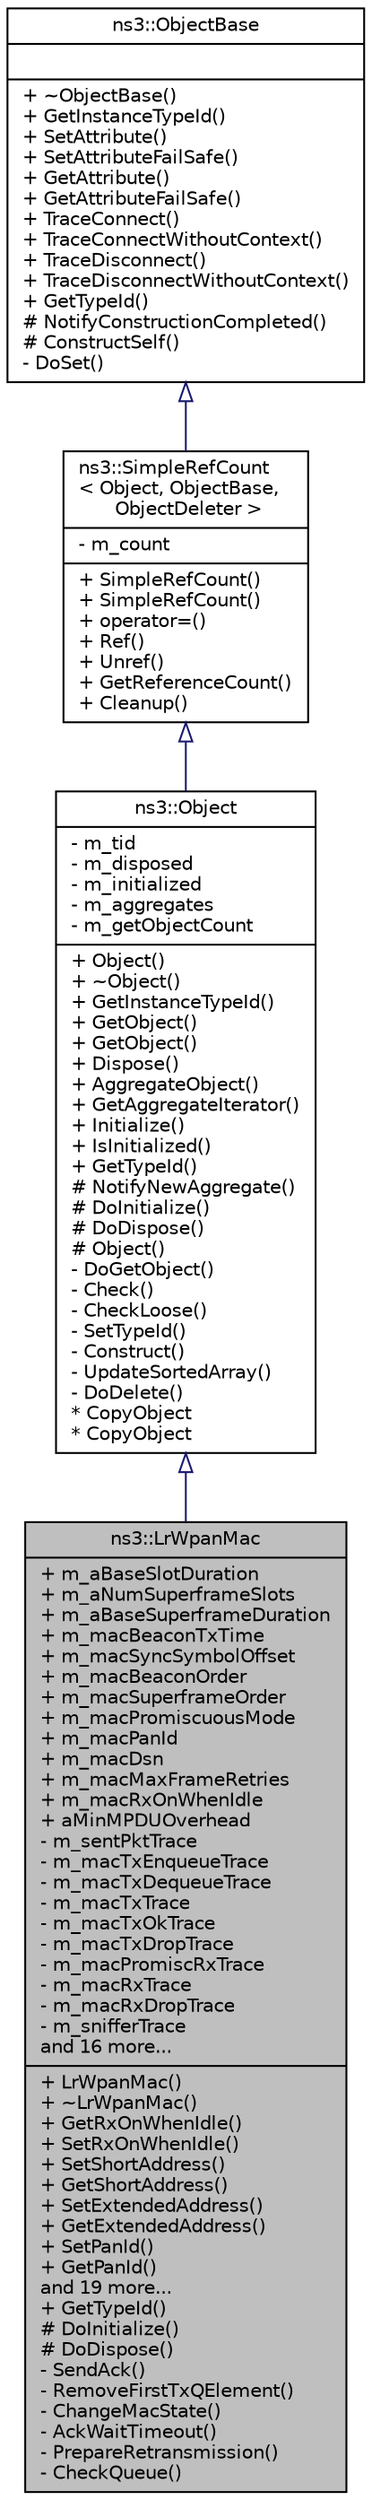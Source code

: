 digraph "ns3::LrWpanMac"
{
  edge [fontname="Helvetica",fontsize="10",labelfontname="Helvetica",labelfontsize="10"];
  node [fontname="Helvetica",fontsize="10",shape=record];
  Node1 [label="{ns3::LrWpanMac\n|+ m_aBaseSlotDuration\l+ m_aNumSuperframeSlots\l+ m_aBaseSuperframeDuration\l+ m_macBeaconTxTime\l+ m_macSyncSymbolOffset\l+ m_macBeaconOrder\l+ m_macSuperframeOrder\l+ m_macPromiscuousMode\l+ m_macPanId\l+ m_macDsn\l+ m_macMaxFrameRetries\l+ m_macRxOnWhenIdle\l+ aMinMPDUOverhead\l- m_sentPktTrace\l- m_macTxEnqueueTrace\l- m_macTxDequeueTrace\l- m_macTxTrace\l- m_macTxOkTrace\l- m_macTxDropTrace\l- m_macPromiscRxTrace\l- m_macRxTrace\l- m_macRxDropTrace\l- m_snifferTrace\land 16 more...\l|+ LrWpanMac()\l+ ~LrWpanMac()\l+ GetRxOnWhenIdle()\l+ SetRxOnWhenIdle()\l+ SetShortAddress()\l+ GetShortAddress()\l+ SetExtendedAddress()\l+ GetExtendedAddress()\l+ SetPanId()\l+ GetPanId()\land 19 more...\l+ GetTypeId()\l# DoInitialize()\l# DoDispose()\l- SendAck()\l- RemoveFirstTxQElement()\l- ChangeMacState()\l- AckWaitTimeout()\l- PrepareRetransmission()\l- CheckQueue()\l}",height=0.2,width=0.4,color="black", fillcolor="grey75", style="filled", fontcolor="black"];
  Node2 -> Node1 [dir="back",color="midnightblue",fontsize="10",style="solid",arrowtail="onormal"];
  Node2 [label="{ns3::Object\n|- m_tid\l- m_disposed\l- m_initialized\l- m_aggregates\l- m_getObjectCount\l|+ Object()\l+ ~Object()\l+ GetInstanceTypeId()\l+ GetObject()\l+ GetObject()\l+ Dispose()\l+ AggregateObject()\l+ GetAggregateIterator()\l+ Initialize()\l+ IsInitialized()\l+ GetTypeId()\l# NotifyNewAggregate()\l# DoInitialize()\l# DoDispose()\l# Object()\l- DoGetObject()\l- Check()\l- CheckLoose()\l- SetTypeId()\l- Construct()\l- UpdateSortedArray()\l- DoDelete()\l* CopyObject\l* CopyObject\l}",height=0.2,width=0.4,color="black", fillcolor="white", style="filled",URL="$d9/d77/classns3_1_1Object.html",tooltip="A base class which provides memory management and object aggregation. "];
  Node3 -> Node2 [dir="back",color="midnightblue",fontsize="10",style="solid",arrowtail="onormal"];
  Node3 [label="{ns3::SimpleRefCount\l\< Object, ObjectBase,\l ObjectDeleter \>\n|- m_count\l|+ SimpleRefCount()\l+ SimpleRefCount()\l+ operator=()\l+ Ref()\l+ Unref()\l+ GetReferenceCount()\l+ Cleanup()\l}",height=0.2,width=0.4,color="black", fillcolor="white", style="filled",URL="$da/da1/classns3_1_1SimpleRefCount.html"];
  Node4 -> Node3 [dir="back",color="midnightblue",fontsize="10",style="solid",arrowtail="onormal"];
  Node4 [label="{ns3::ObjectBase\n||+ ~ObjectBase()\l+ GetInstanceTypeId()\l+ SetAttribute()\l+ SetAttributeFailSafe()\l+ GetAttribute()\l+ GetAttributeFailSafe()\l+ TraceConnect()\l+ TraceConnectWithoutContext()\l+ TraceDisconnect()\l+ TraceDisconnectWithoutContext()\l+ GetTypeId()\l# NotifyConstructionCompleted()\l# ConstructSelf()\l- DoSet()\l}",height=0.2,width=0.4,color="black", fillcolor="white", style="filled",URL="$d2/dac/classns3_1_1ObjectBase.html",tooltip="Anchor the ns-3 type and attribute system. "];
}
